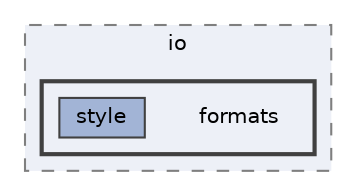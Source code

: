 digraph "/home/jam/Research/IRES-2025/dev/src/llm-scripts/testing/hypothesis-testing/hyp-env/lib/python3.12/site-packages/pandas/tests/io/formats"
{
 // LATEX_PDF_SIZE
  bgcolor="transparent";
  edge [fontname=Helvetica,fontsize=10,labelfontname=Helvetica,labelfontsize=10];
  node [fontname=Helvetica,fontsize=10,shape=box,height=0.2,width=0.4];
  compound=true
  subgraph clusterdir_58093ff5c4dadb8322f04caa14ccd81b {
    graph [ bgcolor="#edf0f7", pencolor="grey50", label="io", fontname=Helvetica,fontsize=10 style="filled,dashed", URL="dir_58093ff5c4dadb8322f04caa14ccd81b.html",tooltip=""]
  subgraph clusterdir_9ce4eae86bbd4e8753e31c7a4b0dde0b {
    graph [ bgcolor="#edf0f7", pencolor="grey25", label="", fontname=Helvetica,fontsize=10 style="filled,bold", URL="dir_9ce4eae86bbd4e8753e31c7a4b0dde0b.html",tooltip=""]
    dir_9ce4eae86bbd4e8753e31c7a4b0dde0b [shape=plaintext, label="formats"];
  dir_999fcb557e3786b407639d918b811a37 [label="style", fillcolor="#a2b4d6", color="grey25", style="filled", URL="dir_999fcb557e3786b407639d918b811a37.html",tooltip=""];
  }
  }
}
